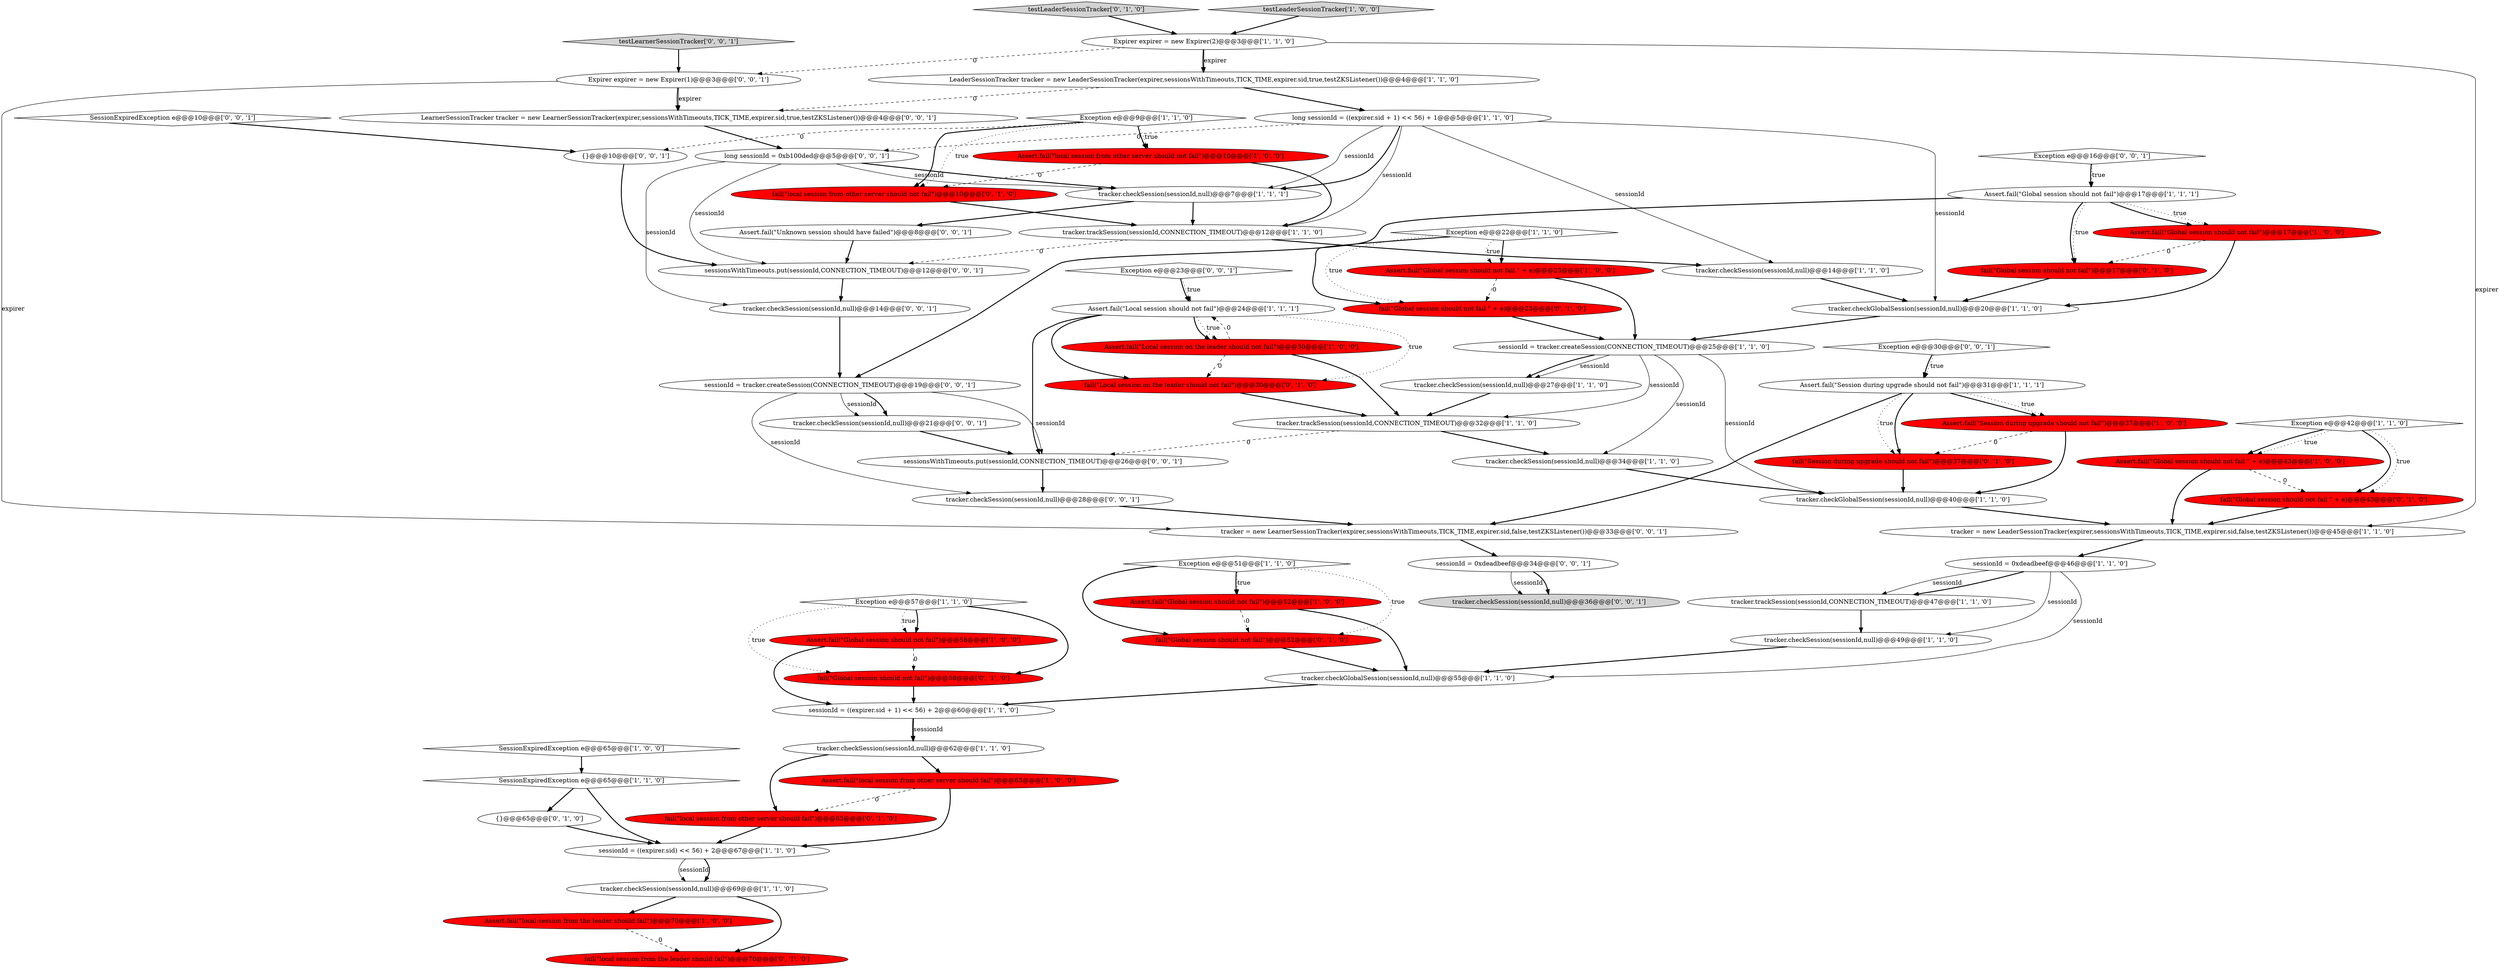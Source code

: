digraph {
19 [style = filled, label = "tracker.checkSession(sessionId,null)@@@34@@@['1', '1', '0']", fillcolor = white, shape = ellipse image = "AAA0AAABBB1BBB"];
16 [style = filled, label = "SessionExpiredException e@@@65@@@['1', '0', '0']", fillcolor = white, shape = diamond image = "AAA0AAABBB1BBB"];
9 [style = filled, label = "Exception e@@@22@@@['1', '1', '0']", fillcolor = white, shape = diamond image = "AAA0AAABBB1BBB"];
63 [style = filled, label = "tracker.checkSession(sessionId,null)@@@21@@@['0', '0', '1']", fillcolor = white, shape = ellipse image = "AAA0AAABBB3BBB"];
62 [style = filled, label = "tracker.checkSession(sessionId,null)@@@14@@@['0', '0', '1']", fillcolor = white, shape = ellipse image = "AAA0AAABBB3BBB"];
3 [style = filled, label = "Assert.fail(\"Session during upgrade should not fail\")@@@37@@@['1', '0', '0']", fillcolor = red, shape = ellipse image = "AAA1AAABBB1BBB"];
36 [style = filled, label = "tracker.checkGlobalSession(sessionId,null)@@@20@@@['1', '1', '0']", fillcolor = white, shape = ellipse image = "AAA0AAABBB1BBB"];
40 [style = filled, label = "SessionExpiredException e@@@65@@@['1', '1', '0']", fillcolor = white, shape = diamond image = "AAA0AAABBB1BBB"];
22 [style = filled, label = "Assert.fail(\"local session from the leader should fail\")@@@70@@@['1', '0', '0']", fillcolor = red, shape = ellipse image = "AAA1AAABBB1BBB"];
6 [style = filled, label = "tracker.checkGlobalSession(sessionId,null)@@@55@@@['1', '1', '0']", fillcolor = white, shape = ellipse image = "AAA0AAABBB1BBB"];
70 [style = filled, label = "LearnerSessionTracker tracker = new LearnerSessionTracker(expirer,sessionsWithTimeouts,TICK_TIME,expirer.sid,true,testZKSListener())@@@4@@@['0', '0', '1']", fillcolor = white, shape = ellipse image = "AAA0AAABBB3BBB"];
37 [style = filled, label = "Expirer expirer = new Expirer(2)@@@3@@@['1', '1', '0']", fillcolor = white, shape = ellipse image = "AAA0AAABBB1BBB"];
29 [style = filled, label = "LeaderSessionTracker tracker = new LeaderSessionTracker(expirer,sessionsWithTimeouts,TICK_TIME,expirer.sid,true,testZKSListener())@@@4@@@['1', '1', '0']", fillcolor = white, shape = ellipse image = "AAA0AAABBB1BBB"];
11 [style = filled, label = "tracker = new LeaderSessionTracker(expirer,sessionsWithTimeouts,TICK_TIME,expirer.sid,false,testZKSListener())@@@45@@@['1', '1', '0']", fillcolor = white, shape = ellipse image = "AAA0AAABBB1BBB"];
38 [style = filled, label = "Exception e@@@42@@@['1', '1', '0']", fillcolor = white, shape = diamond image = "AAA0AAABBB1BBB"];
43 [style = filled, label = "fail(\"Session during upgrade should not fail\")@@@37@@@['0', '1', '0']", fillcolor = red, shape = ellipse image = "AAA1AAABBB2BBB"];
10 [style = filled, label = "Assert.fail(\"Global session should not fail \" + e)@@@23@@@['1', '0', '0']", fillcolor = red, shape = ellipse image = "AAA1AAABBB1BBB"];
26 [style = filled, label = "Assert.fail(\"Global session should not fail \" + e)@@@43@@@['1', '0', '0']", fillcolor = red, shape = ellipse image = "AAA1AAABBB1BBB"];
47 [style = filled, label = "fail(\"Global session should not fail\")@@@58@@@['0', '1', '0']", fillcolor = red, shape = ellipse image = "AAA1AAABBB2BBB"];
52 [style = filled, label = "fail(\"local session from other server should fail\")@@@63@@@['0', '1', '0']", fillcolor = red, shape = ellipse image = "AAA1AAABBB2BBB"];
0 [style = filled, label = "sessionId = ((expirer.sid + 1) << 56) + 2@@@60@@@['1', '1', '0']", fillcolor = white, shape = ellipse image = "AAA0AAABBB1BBB"];
66 [style = filled, label = "sessionId = 0xdeadbeef@@@34@@@['0', '0', '1']", fillcolor = white, shape = ellipse image = "AAA0AAABBB3BBB"];
25 [style = filled, label = "Assert.fail(\"Local session should not fail\")@@@24@@@['1', '1', '1']", fillcolor = white, shape = ellipse image = "AAA0AAABBB1BBB"];
14 [style = filled, label = "sessionId = 0xdeadbeef@@@46@@@['1', '1', '0']", fillcolor = white, shape = ellipse image = "AAA0AAABBB1BBB"];
17 [style = filled, label = "Exception e@@@51@@@['1', '1', '0']", fillcolor = white, shape = diamond image = "AAA0AAABBB1BBB"];
39 [style = filled, label = "Assert.fail(\"Global session should not fail\")@@@52@@@['1', '0', '0']", fillcolor = red, shape = ellipse image = "AAA1AAABBB1BBB"];
7 [style = filled, label = "tracker.trackSession(sessionId,CONNECTION_TIMEOUT)@@@32@@@['1', '1', '0']", fillcolor = white, shape = ellipse image = "AAA0AAABBB1BBB"];
21 [style = filled, label = "tracker.checkSession(sessionId,null)@@@62@@@['1', '1', '0']", fillcolor = white, shape = ellipse image = "AAA0AAABBB1BBB"];
53 [style = filled, label = "fail(\"local session from the leader should fail\")@@@70@@@['0', '1', '0']", fillcolor = red, shape = ellipse image = "AAA1AAABBB2BBB"];
60 [style = filled, label = "tracker = new LearnerSessionTracker(expirer,sessionsWithTimeouts,TICK_TIME,expirer.sid,false,testZKSListener())@@@33@@@['0', '0', '1']", fillcolor = white, shape = ellipse image = "AAA0AAABBB3BBB"];
64 [style = filled, label = "Exception e@@@30@@@['0', '0', '1']", fillcolor = white, shape = diamond image = "AAA0AAABBB3BBB"];
44 [style = filled, label = "fail(\"Global session should not fail\")@@@52@@@['0', '1', '0']", fillcolor = red, shape = ellipse image = "AAA1AAABBB2BBB"];
5 [style = filled, label = "tracker.trackSession(sessionId,CONNECTION_TIMEOUT)@@@47@@@['1', '1', '0']", fillcolor = white, shape = ellipse image = "AAA0AAABBB1BBB"];
13 [style = filled, label = "tracker.checkSession(sessionId,null)@@@7@@@['1', '1', '1']", fillcolor = white, shape = ellipse image = "AAA0AAABBB1BBB"];
30 [style = filled, label = "Assert.fail(\"local session from other server should not fail\")@@@10@@@['1', '0', '0']", fillcolor = red, shape = ellipse image = "AAA1AAABBB1BBB"];
41 [style = filled, label = "tracker.checkSession(sessionId,null)@@@49@@@['1', '1', '0']", fillcolor = white, shape = ellipse image = "AAA0AAABBB1BBB"];
46 [style = filled, label = "fail(\"Global session should not fail \" + e)@@@23@@@['0', '1', '0']", fillcolor = red, shape = ellipse image = "AAA1AAABBB2BBB"];
49 [style = filled, label = "testLeaderSessionTracker['0', '1', '0']", fillcolor = lightgray, shape = diamond image = "AAA0AAABBB2BBB"];
32 [style = filled, label = "sessionId = ((expirer.sid) << 56) + 2@@@67@@@['1', '1', '0']", fillcolor = white, shape = ellipse image = "AAA0AAABBB1BBB"];
24 [style = filled, label = "Exception e@@@9@@@['1', '1', '0']", fillcolor = white, shape = diamond image = "AAA0AAABBB1BBB"];
33 [style = filled, label = "testLeaderSessionTracker['1', '0', '0']", fillcolor = lightgray, shape = diamond image = "AAA0AAABBB1BBB"];
8 [style = filled, label = "Assert.fail(\"Global session should not fail\")@@@17@@@['1', '0', '0']", fillcolor = red, shape = ellipse image = "AAA1AAABBB1BBB"];
55 [style = filled, label = "sessionsWithTimeouts.put(sessionId,CONNECTION_TIMEOUT)@@@12@@@['0', '0', '1']", fillcolor = white, shape = ellipse image = "AAA0AAABBB3BBB"];
71 [style = filled, label = "Assert.fail(\"Unknown session should have failed\")@@@8@@@['0', '0', '1']", fillcolor = white, shape = ellipse image = "AAA0AAABBB3BBB"];
45 [style = filled, label = "{}@@@65@@@['0', '1', '0']", fillcolor = white, shape = ellipse image = "AAA0AAABBB2BBB"];
48 [style = filled, label = "fail(\"Local session on the leader should not fail\")@@@30@@@['0', '1', '0']", fillcolor = red, shape = ellipse image = "AAA1AAABBB2BBB"];
31 [style = filled, label = "Exception e@@@57@@@['1', '1', '0']", fillcolor = white, shape = diamond image = "AAA0AAABBB1BBB"];
35 [style = filled, label = "Assert.fail(\"Session during upgrade should not fail\")@@@31@@@['1', '1', '1']", fillcolor = white, shape = ellipse image = "AAA0AAABBB1BBB"];
56 [style = filled, label = "tracker.checkSession(sessionId,null)@@@28@@@['0', '0', '1']", fillcolor = white, shape = ellipse image = "AAA0AAABBB3BBB"];
2 [style = filled, label = "tracker.checkSession(sessionId,null)@@@27@@@['1', '1', '0']", fillcolor = white, shape = ellipse image = "AAA0AAABBB1BBB"];
50 [style = filled, label = "fail(\"local session from other server should not fail\")@@@10@@@['0', '1', '0']", fillcolor = red, shape = ellipse image = "AAA1AAABBB2BBB"];
59 [style = filled, label = "tracker.checkSession(sessionId,null)@@@36@@@['0', '0', '1']", fillcolor = lightgray, shape = ellipse image = "AAA0AAABBB3BBB"];
57 [style = filled, label = "sessionsWithTimeouts.put(sessionId,CONNECTION_TIMEOUT)@@@26@@@['0', '0', '1']", fillcolor = white, shape = ellipse image = "AAA0AAABBB3BBB"];
68 [style = filled, label = "{}@@@10@@@['0', '0', '1']", fillcolor = white, shape = ellipse image = "AAA0AAABBB3BBB"];
65 [style = filled, label = "SessionExpiredException e@@@10@@@['0', '0', '1']", fillcolor = white, shape = diamond image = "AAA0AAABBB3BBB"];
72 [style = filled, label = "sessionId = tracker.createSession(CONNECTION_TIMEOUT)@@@19@@@['0', '0', '1']", fillcolor = white, shape = ellipse image = "AAA0AAABBB3BBB"];
12 [style = filled, label = "tracker.checkSession(sessionId,null)@@@14@@@['1', '1', '0']", fillcolor = white, shape = ellipse image = "AAA0AAABBB1BBB"];
58 [style = filled, label = "Expirer expirer = new Expirer(1)@@@3@@@['0', '0', '1']", fillcolor = white, shape = ellipse image = "AAA0AAABBB3BBB"];
51 [style = filled, label = "fail(\"Global session should not fail \" + e)@@@43@@@['0', '1', '0']", fillcolor = red, shape = ellipse image = "AAA1AAABBB2BBB"];
67 [style = filled, label = "Exception e@@@16@@@['0', '0', '1']", fillcolor = white, shape = diamond image = "AAA0AAABBB3BBB"];
1 [style = filled, label = "Assert.fail(\"Local session on the leader should not fail\")@@@30@@@['1', '0', '0']", fillcolor = red, shape = ellipse image = "AAA1AAABBB1BBB"];
54 [style = filled, label = "testLearnerSessionTracker['0', '0', '1']", fillcolor = lightgray, shape = diamond image = "AAA0AAABBB3BBB"];
27 [style = filled, label = "tracker.trackSession(sessionId,CONNECTION_TIMEOUT)@@@12@@@['1', '1', '0']", fillcolor = white, shape = ellipse image = "AAA0AAABBB1BBB"];
18 [style = filled, label = "Assert.fail(\"local session from other server should fail\")@@@63@@@['1', '0', '0']", fillcolor = red, shape = ellipse image = "AAA1AAABBB1BBB"];
34 [style = filled, label = "sessionId = tracker.createSession(CONNECTION_TIMEOUT)@@@25@@@['1', '1', '0']", fillcolor = white, shape = ellipse image = "AAA0AAABBB1BBB"];
20 [style = filled, label = "Assert.fail(\"Global session should not fail\")@@@58@@@['1', '0', '0']", fillcolor = red, shape = ellipse image = "AAA1AAABBB1BBB"];
28 [style = filled, label = "tracker.checkSession(sessionId,null)@@@69@@@['1', '1', '0']", fillcolor = white, shape = ellipse image = "AAA0AAABBB1BBB"];
61 [style = filled, label = "long sessionId = 0xb100ded@@@5@@@['0', '0', '1']", fillcolor = white, shape = ellipse image = "AAA0AAABBB3BBB"];
15 [style = filled, label = "Assert.fail(\"Global session should not fail\")@@@17@@@['1', '1', '1']", fillcolor = white, shape = ellipse image = "AAA0AAABBB1BBB"];
23 [style = filled, label = "long sessionId = ((expirer.sid + 1) << 56) + 1@@@5@@@['1', '1', '0']", fillcolor = white, shape = ellipse image = "AAA0AAABBB1BBB"];
4 [style = filled, label = "tracker.checkGlobalSession(sessionId,null)@@@40@@@['1', '1', '0']", fillcolor = white, shape = ellipse image = "AAA0AAABBB1BBB"];
69 [style = filled, label = "Exception e@@@23@@@['0', '0', '1']", fillcolor = white, shape = diamond image = "AAA0AAABBB3BBB"];
42 [style = filled, label = "fail(\"Global session should not fail\")@@@17@@@['0', '1', '0']", fillcolor = red, shape = ellipse image = "AAA1AAABBB2BBB"];
25->1 [style = bold, label=""];
37->29 [style = solid, label="expirer"];
46->34 [style = bold, label=""];
11->14 [style = bold, label=""];
66->59 [style = solid, label="sessionId"];
38->51 [style = bold, label=""];
55->62 [style = bold, label=""];
23->61 [style = dashed, label="0"];
20->0 [style = bold, label=""];
34->7 [style = solid, label="sessionId"];
30->50 [style = dashed, label="0"];
39->6 [style = bold, label=""];
21->52 [style = bold, label=""];
34->2 [style = solid, label="sessionId"];
9->10 [style = bold, label=""];
25->48 [style = bold, label=""];
35->43 [style = bold, label=""];
3->4 [style = bold, label=""];
26->11 [style = bold, label=""];
21->18 [style = bold, label=""];
22->53 [style = dashed, label="0"];
24->30 [style = bold, label=""];
43->4 [style = bold, label=""];
61->55 [style = solid, label="sessionId"];
8->36 [style = bold, label=""];
58->70 [style = solid, label="expirer"];
15->8 [style = dotted, label="true"];
34->2 [style = bold, label=""];
23->13 [style = bold, label=""];
65->68 [style = bold, label=""];
18->32 [style = bold, label=""];
18->52 [style = dashed, label="0"];
38->26 [style = bold, label=""];
17->44 [style = bold, label=""];
20->47 [style = dashed, label="0"];
31->20 [style = bold, label=""];
1->25 [style = dashed, label="0"];
47->0 [style = bold, label=""];
51->11 [style = bold, label=""];
17->39 [style = dotted, label="true"];
34->4 [style = solid, label="sessionId"];
32->28 [style = solid, label="sessionId"];
25->57 [style = bold, label=""];
60->66 [style = bold, label=""];
16->40 [style = bold, label=""];
27->12 [style = bold, label=""];
1->48 [style = dashed, label="0"];
23->12 [style = solid, label="sessionId"];
30->27 [style = bold, label=""];
37->29 [style = bold, label=""];
25->48 [style = dotted, label="true"];
61->13 [style = bold, label=""];
41->6 [style = bold, label=""];
0->21 [style = bold, label=""];
14->5 [style = solid, label="sessionId"];
29->23 [style = bold, label=""];
58->70 [style = bold, label=""];
23->13 [style = solid, label="sessionId"];
72->63 [style = solid, label="sessionId"];
54->58 [style = bold, label=""];
64->35 [style = bold, label=""];
15->42 [style = dotted, label="true"];
8->42 [style = dashed, label="0"];
71->55 [style = bold, label=""];
7->57 [style = dashed, label="0"];
10->34 [style = bold, label=""];
17->39 [style = bold, label=""];
67->15 [style = dotted, label="true"];
23->27 [style = solid, label="sessionId"];
31->47 [style = bold, label=""];
9->10 [style = dotted, label="true"];
58->60 [style = solid, label="expirer"];
27->55 [style = dashed, label="0"];
34->19 [style = solid, label="sessionId"];
70->61 [style = bold, label=""];
23->36 [style = solid, label="sessionId"];
49->37 [style = bold, label=""];
31->47 [style = dotted, label="true"];
35->3 [style = bold, label=""];
50->27 [style = bold, label=""];
0->21 [style = solid, label="sessionId"];
56->60 [style = bold, label=""];
9->46 [style = bold, label=""];
12->36 [style = bold, label=""];
63->57 [style = bold, label=""];
45->32 [style = bold, label=""];
64->35 [style = dotted, label="true"];
37->58 [style = dashed, label="0"];
24->30 [style = dotted, label="true"];
1->7 [style = bold, label=""];
13->71 [style = bold, label=""];
72->57 [style = solid, label="sessionId"];
10->46 [style = dashed, label="0"];
13->27 [style = bold, label=""];
72->63 [style = bold, label=""];
24->68 [style = dashed, label="0"];
9->46 [style = dotted, label="true"];
40->32 [style = bold, label=""];
48->7 [style = bold, label=""];
61->62 [style = solid, label="sessionId"];
72->56 [style = solid, label="sessionId"];
61->13 [style = solid, label="sessionId"];
33->37 [style = bold, label=""];
35->60 [style = bold, label=""];
35->43 [style = dotted, label="true"];
69->25 [style = dotted, label="true"];
7->19 [style = bold, label=""];
15->72 [style = bold, label=""];
15->8 [style = bold, label=""];
36->34 [style = bold, label=""];
28->22 [style = bold, label=""];
24->50 [style = bold, label=""];
17->44 [style = dotted, label="true"];
14->6 [style = solid, label="sessionId"];
14->5 [style = bold, label=""];
25->1 [style = dotted, label="true"];
26->51 [style = dashed, label="0"];
44->6 [style = bold, label=""];
28->53 [style = bold, label=""];
39->44 [style = dashed, label="0"];
29->70 [style = dashed, label="0"];
35->3 [style = dotted, label="true"];
6->0 [style = bold, label=""];
42->36 [style = bold, label=""];
31->20 [style = dotted, label="true"];
57->56 [style = bold, label=""];
38->26 [style = dotted, label="true"];
24->50 [style = dotted, label="true"];
14->41 [style = solid, label="sessionId"];
5->41 [style = bold, label=""];
15->42 [style = bold, label=""];
52->32 [style = bold, label=""];
37->11 [style = solid, label="expirer"];
3->43 [style = dashed, label="0"];
68->55 [style = bold, label=""];
62->72 [style = bold, label=""];
40->45 [style = bold, label=""];
19->4 [style = bold, label=""];
69->25 [style = bold, label=""];
2->7 [style = bold, label=""];
4->11 [style = bold, label=""];
67->15 [style = bold, label=""];
38->51 [style = dotted, label="true"];
32->28 [style = bold, label=""];
66->59 [style = bold, label=""];
}
